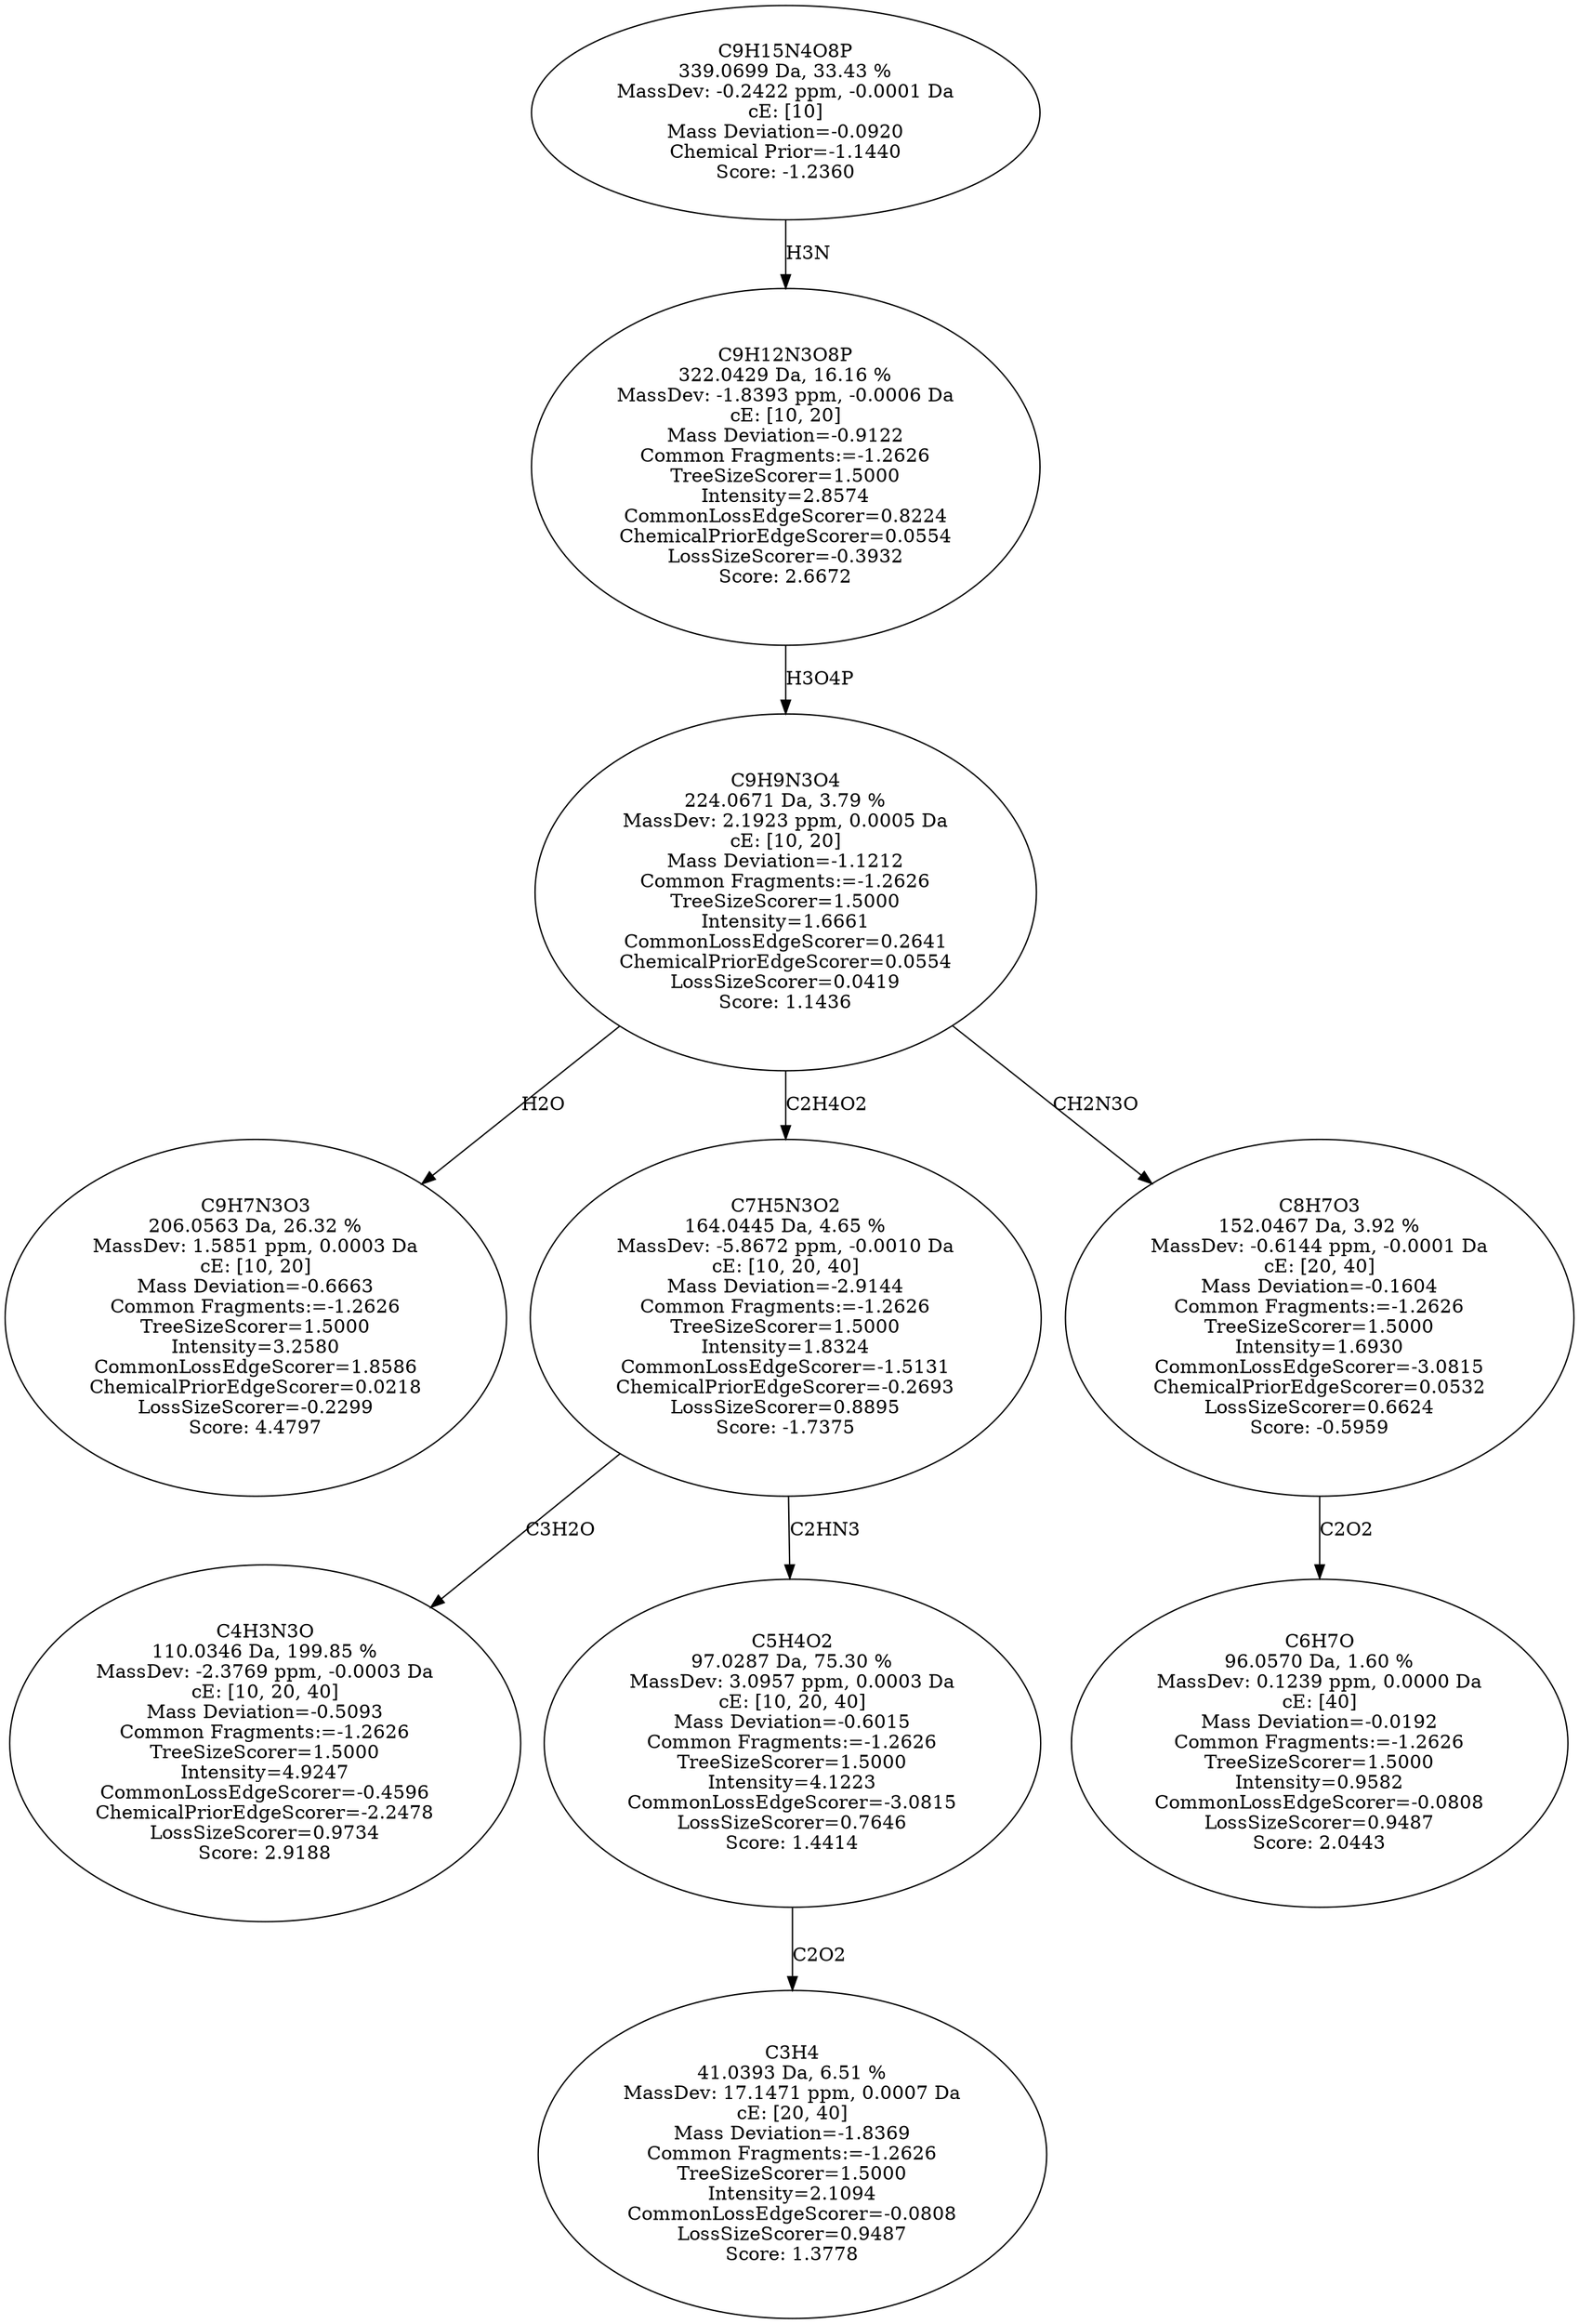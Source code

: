 strict digraph {
v1 [label="C9H7N3O3\n206.0563 Da, 26.32 %\nMassDev: 1.5851 ppm, 0.0003 Da\ncE: [10, 20]\nMass Deviation=-0.6663\nCommon Fragments:=-1.2626\nTreeSizeScorer=1.5000\nIntensity=3.2580\nCommonLossEdgeScorer=1.8586\nChemicalPriorEdgeScorer=0.0218\nLossSizeScorer=-0.2299\nScore: 4.4797"];
v2 [label="C4H3N3O\n110.0346 Da, 199.85 %\nMassDev: -2.3769 ppm, -0.0003 Da\ncE: [10, 20, 40]\nMass Deviation=-0.5093\nCommon Fragments:=-1.2626\nTreeSizeScorer=1.5000\nIntensity=4.9247\nCommonLossEdgeScorer=-0.4596\nChemicalPriorEdgeScorer=-2.2478\nLossSizeScorer=0.9734\nScore: 2.9188"];
v3 [label="C3H4\n41.0393 Da, 6.51 %\nMassDev: 17.1471 ppm, 0.0007 Da\ncE: [20, 40]\nMass Deviation=-1.8369\nCommon Fragments:=-1.2626\nTreeSizeScorer=1.5000\nIntensity=2.1094\nCommonLossEdgeScorer=-0.0808\nLossSizeScorer=0.9487\nScore: 1.3778"];
v4 [label="C5H4O2\n97.0287 Da, 75.30 %\nMassDev: 3.0957 ppm, 0.0003 Da\ncE: [10, 20, 40]\nMass Deviation=-0.6015\nCommon Fragments:=-1.2626\nTreeSizeScorer=1.5000\nIntensity=4.1223\nCommonLossEdgeScorer=-3.0815\nLossSizeScorer=0.7646\nScore: 1.4414"];
v5 [label="C7H5N3O2\n164.0445 Da, 4.65 %\nMassDev: -5.8672 ppm, -0.0010 Da\ncE: [10, 20, 40]\nMass Deviation=-2.9144\nCommon Fragments:=-1.2626\nTreeSizeScorer=1.5000\nIntensity=1.8324\nCommonLossEdgeScorer=-1.5131\nChemicalPriorEdgeScorer=-0.2693\nLossSizeScorer=0.8895\nScore: -1.7375"];
v6 [label="C6H7O\n96.0570 Da, 1.60 %\nMassDev: 0.1239 ppm, 0.0000 Da\ncE: [40]\nMass Deviation=-0.0192\nCommon Fragments:=-1.2626\nTreeSizeScorer=1.5000\nIntensity=0.9582\nCommonLossEdgeScorer=-0.0808\nLossSizeScorer=0.9487\nScore: 2.0443"];
v7 [label="C8H7O3\n152.0467 Da, 3.92 %\nMassDev: -0.6144 ppm, -0.0001 Da\ncE: [20, 40]\nMass Deviation=-0.1604\nCommon Fragments:=-1.2626\nTreeSizeScorer=1.5000\nIntensity=1.6930\nCommonLossEdgeScorer=-3.0815\nChemicalPriorEdgeScorer=0.0532\nLossSizeScorer=0.6624\nScore: -0.5959"];
v8 [label="C9H9N3O4\n224.0671 Da, 3.79 %\nMassDev: 2.1923 ppm, 0.0005 Da\ncE: [10, 20]\nMass Deviation=-1.1212\nCommon Fragments:=-1.2626\nTreeSizeScorer=1.5000\nIntensity=1.6661\nCommonLossEdgeScorer=0.2641\nChemicalPriorEdgeScorer=0.0554\nLossSizeScorer=0.0419\nScore: 1.1436"];
v9 [label="C9H12N3O8P\n322.0429 Da, 16.16 %\nMassDev: -1.8393 ppm, -0.0006 Da\ncE: [10, 20]\nMass Deviation=-0.9122\nCommon Fragments:=-1.2626\nTreeSizeScorer=1.5000\nIntensity=2.8574\nCommonLossEdgeScorer=0.8224\nChemicalPriorEdgeScorer=0.0554\nLossSizeScorer=-0.3932\nScore: 2.6672"];
v10 [label="C9H15N4O8P\n339.0699 Da, 33.43 %\nMassDev: -0.2422 ppm, -0.0001 Da\ncE: [10]\nMass Deviation=-0.0920\nChemical Prior=-1.1440\nScore: -1.2360"];
v8 -> v1 [label="H2O"];
v5 -> v2 [label="C3H2O"];
v4 -> v3 [label="C2O2"];
v5 -> v4 [label="C2HN3"];
v8 -> v5 [label="C2H4O2"];
v7 -> v6 [label="C2O2"];
v8 -> v7 [label="CH2N3O"];
v9 -> v8 [label="H3O4P"];
v10 -> v9 [label="H3N"];
}